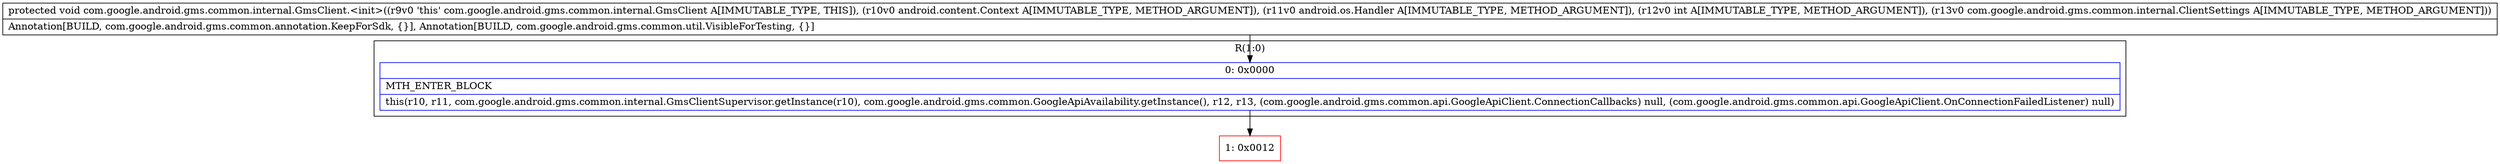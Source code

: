 digraph "CFG forcom.google.android.gms.common.internal.GmsClient.\<init\>(Landroid\/content\/Context;Landroid\/os\/Handler;ILcom\/google\/android\/gms\/common\/internal\/ClientSettings;)V" {
subgraph cluster_Region_828870054 {
label = "R(1:0)";
node [shape=record,color=blue];
Node_0 [shape=record,label="{0\:\ 0x0000|MTH_ENTER_BLOCK\l|this(r10, r11, com.google.android.gms.common.internal.GmsClientSupervisor.getInstance(r10), com.google.android.gms.common.GoogleApiAvailability.getInstance(), r12, r13, (com.google.android.gms.common.api.GoogleApiClient.ConnectionCallbacks) null, (com.google.android.gms.common.api.GoogleApiClient.OnConnectionFailedListener) null)\l}"];
}
Node_1 [shape=record,color=red,label="{1\:\ 0x0012}"];
MethodNode[shape=record,label="{protected void com.google.android.gms.common.internal.GmsClient.\<init\>((r9v0 'this' com.google.android.gms.common.internal.GmsClient A[IMMUTABLE_TYPE, THIS]), (r10v0 android.content.Context A[IMMUTABLE_TYPE, METHOD_ARGUMENT]), (r11v0 android.os.Handler A[IMMUTABLE_TYPE, METHOD_ARGUMENT]), (r12v0 int A[IMMUTABLE_TYPE, METHOD_ARGUMENT]), (r13v0 com.google.android.gms.common.internal.ClientSettings A[IMMUTABLE_TYPE, METHOD_ARGUMENT]))  | Annotation[BUILD, com.google.android.gms.common.annotation.KeepForSdk, \{\}], Annotation[BUILD, com.google.android.gms.common.util.VisibleForTesting, \{\}]\l}"];
MethodNode -> Node_0;
Node_0 -> Node_1;
}

